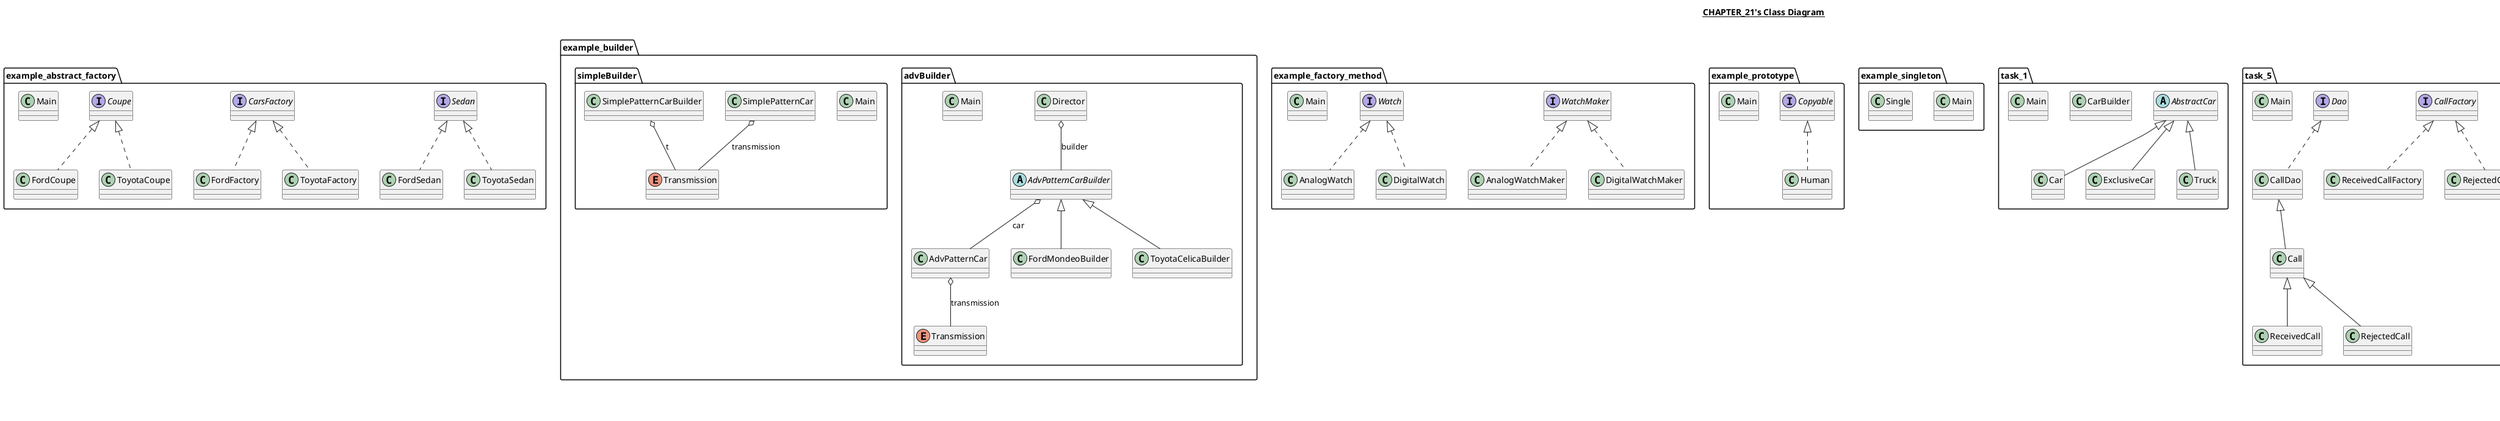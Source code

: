 @startuml

title __CHAPTER_21's Class Diagram__\n

  namespace example_abstract_factory {
    interface example_abstract_factory.CarsFactory {
    }
  }
  

  namespace example_abstract_factory {
    interface example_abstract_factory.Coupe {
    }
  }
  

  namespace example_abstract_factory {
    class example_abstract_factory.FordCoupe {
    }
  }
  

  namespace example_abstract_factory {
    class example_abstract_factory.FordFactory {
    }
  }
  

  namespace example_abstract_factory {
    class example_abstract_factory.FordSedan {
    }
  }
  

  namespace example_abstract_factory {
    class example_abstract_factory.Main {
    }
  }
  

  namespace example_abstract_factory {
    interface example_abstract_factory.Sedan {
    }
  }
  

  namespace example_abstract_factory {
    class example_abstract_factory.ToyotaCoupe {
    }
  }
  

  namespace example_abstract_factory {
    class example_abstract_factory.ToyotaFactory {
    }
  }
  

  namespace example_abstract_factory {
    class example_abstract_factory.ToyotaSedan {
    }
  }
  

  namespace example_builder.advBuilder {
    class example_builder.advBuilder.AdvPatternCar {
    }
  }
  

  namespace example_builder.advBuilder {
    abstract class example_builder.advBuilder.AdvPatternCarBuilder {
    }
  }
  

  namespace example_builder.advBuilder {
    class example_builder.advBuilder.Director {
    }
  }
  

  namespace example_builder.advBuilder {
    class example_builder.advBuilder.FordMondeoBuilder {
    }
  }
  

  namespace example_builder.advBuilder {
    class example_builder.advBuilder.Main {
    }
  }
  

  namespace example_builder.advBuilder {
    class example_builder.advBuilder.ToyotaCelicaBuilder {
    }
  }
  

  namespace example_builder.advBuilder {
    enum Transmission {
    }
  }
  

  namespace example_builder.simpleBuilder {
    class example_builder.simpleBuilder.Main {
    }
  }
  

  namespace example_builder.simpleBuilder {
    class example_builder.simpleBuilder.SimplePatternCar {
    }
  }
  

  namespace example_builder.simpleBuilder {
    class example_builder.simpleBuilder.SimplePatternCarBuilder {
    }
  }
  

  namespace example_builder.simpleBuilder {
    enum Transmission {
    }
  }
  

  namespace example_factory_method {
    class example_factory_method.AnalogWatch {
    }
  }
  

  namespace example_factory_method {
    class example_factory_method.AnalogWatchMaker {
    }
  }
  

  namespace example_factory_method {
    class example_factory_method.DigitalWatch {
    }
  }
  

  namespace example_factory_method {
    class example_factory_method.DigitalWatchMaker {
    }
  }
  

  namespace example_factory_method {
    class example_factory_method.Main {
    }
  }
  

  namespace example_factory_method {
    interface example_factory_method.Watch {
    }
  }
  

  namespace example_factory_method {
    interface example_factory_method.WatchMaker {
    }
  }
  

  namespace example_prototype {
    interface example_prototype.Copyable {
    }
  }
  

  namespace example_prototype {
    class example_prototype.Human {
    }
  }
  

  namespace example_prototype {
    class example_prototype.Main {
    }
  }
  

  namespace example_singleton {
    class example_singleton.Main {
    }
  }
  

  namespace example_singleton {
    class example_singleton.Single {
    }
  }
  

  namespace task_1 {
    abstract class task_1.AbstractCar {
    }
  }
  

  namespace task_1 {
    class task_1.Car {
    }
  }
  

  namespace task_1 {
    class task_1.CarBuilder {
    }
  }
  

  namespace task_1 {
    class task_1.ExclusiveCar {
    }
  }
  

  namespace task_1 {
    class task_1.Main {
    }
  }
  

  namespace task_1 {
    class task_1.Truck {
    }
  }
  

  namespace task_5 {
    class task_5.Call {
    }
  }
  

  namespace task_5 {
    class task_5.CallDao {
    }
  }
  

  namespace task_5 {
    interface task_5.CallFactory {
    }
  }
  

  namespace task_5 {
    interface task_5.Dao {
    }
  }
  

  namespace task_5 {
    class task_5.Main {
    }
  }
  

  namespace task_5 {
    class task_5.ReceivedCall {
    }
  }
  

  namespace task_5 {
    class task_5.ReceivedCallFactory {
    }
  }
  

  namespace task_5 {
    class task_5.RejectedCall {
    }
  }
  

  namespace task_5 {
    class task_5.RejectedCallFactory {
    }
  }
  

  namespace task_8 {
    class task_8.Article {
    }
  }
  

  namespace task_8 {
    class task_8.ArticlesContainer {
    }
  }
  

  namespace task_8 {
    class task_8.Main {
    }
  }
  

  namespace task_8 {
    interface task_8.Prototype {
    }
  }
  

  namespace task_9 {
    interface task_9.Figure {
    }
  }
  

  namespace task_9 {
    class task_9.Figure_1 {
    }
  }
  

  namespace task_9 {
    class task_9.Figure_1_Maker {
    }
  }
  

  namespace task_9 {
    class task_9.Figure_2 {
    }
  }
  

  namespace task_9 {
    class task_9.Figure_2_Maker {
    }
  }
  

  namespace task_9 {
    class task_9.Figure_3 {
    }
  }
  

  namespace task_9 {
    class task_9.Figure_3_Maker {
    }
  }
  

  namespace task_9 {
    interface task_9.Figure_Maker {
    }
  }
  

  namespace task_9 {
    class task_9.Main {
    }
  }
  

  namespace task_9 {
    class task_9.SuperFigure {
    }
  }
  

  namespace task_9 {
    class task_9.SuperFigure_Maker {
    }
  }
  

  example_abstract_factory.FordCoupe .up.|> example_abstract_factory.Coupe
  example_abstract_factory.FordFactory .up.|> example_abstract_factory.CarsFactory
  example_abstract_factory.FordSedan .up.|> example_abstract_factory.Sedan
  example_abstract_factory.ToyotaCoupe .up.|> example_abstract_factory.Coupe
  example_abstract_factory.ToyotaFactory .up.|> example_abstract_factory.CarsFactory
  example_abstract_factory.ToyotaSedan .up.|> example_abstract_factory.Sedan
  example_builder.advBuilder.AdvPatternCar o-- example_builder.advBuilder.Transmission : transmission
  example_builder.advBuilder.AdvPatternCarBuilder o-- example_builder.advBuilder.AdvPatternCar : car
  example_builder.advBuilder.Director o-- example_builder.advBuilder.AdvPatternCarBuilder : builder
  example_builder.advBuilder.FordMondeoBuilder -up-|> example_builder.advBuilder.AdvPatternCarBuilder
  example_builder.advBuilder.ToyotaCelicaBuilder -up-|> example_builder.advBuilder.AdvPatternCarBuilder
  example_builder.simpleBuilder.SimplePatternCar o-- example_builder.simpleBuilder.Transmission : transmission
  example_builder.simpleBuilder.SimplePatternCarBuilder o-- example_builder.simpleBuilder.Transmission : t
  example_factory_method.AnalogWatch .up.|> example_factory_method.Watch
  example_factory_method.AnalogWatchMaker .up.|> example_factory_method.WatchMaker
  example_factory_method.DigitalWatch .up.|> example_factory_method.Watch
  example_factory_method.DigitalWatchMaker .up.|> example_factory_method.WatchMaker
  example_prototype.Human .up.|> example_prototype.Copyable
  task_1.Car -up-|> task_1.AbstractCar
  task_1.ExclusiveCar -up-|> task_1.AbstractCar
  task_1.Truck -up-|> task_1.AbstractCar
  task_5.Call -up-|> task_5.CallDao
  task_5.CallDao .up.|> task_5.Dao
  task_5.ReceivedCall -up-|> task_5.Call
  task_5.ReceivedCallFactory .up.|> task_5.CallFactory
  task_5.RejectedCall -up-|> task_5.Call
  task_5.RejectedCallFactory .up.|> task_5.CallFactory
  task_8.ArticlesContainer .up.|> task_8.Prototype
  task_9.Figure_1 .up.|> task_9.Figure
  task_9.Figure_1_Maker .up.|> task_9.Figure_Maker
  task_9.Figure_2 .up.|> task_9.Figure
  task_9.Figure_2_Maker .up.|> task_9.Figure_Maker
  task_9.Figure_3 .up.|> task_9.Figure
  task_9.Figure_3_Maker .up.|> task_9.Figure_Maker
  task_9.SuperFigure .up.|> task_9.Figure
  task_9.SuperFigure_Maker .up.|> task_9.Figure_Maker


right footer


PlantUML diagram generated by SketchIt! (https://bitbucket.org/pmesmeur/sketch.it)
For more information about this tool, please contact philippe.mesmeur@gmail.com
endfooter

@enduml
